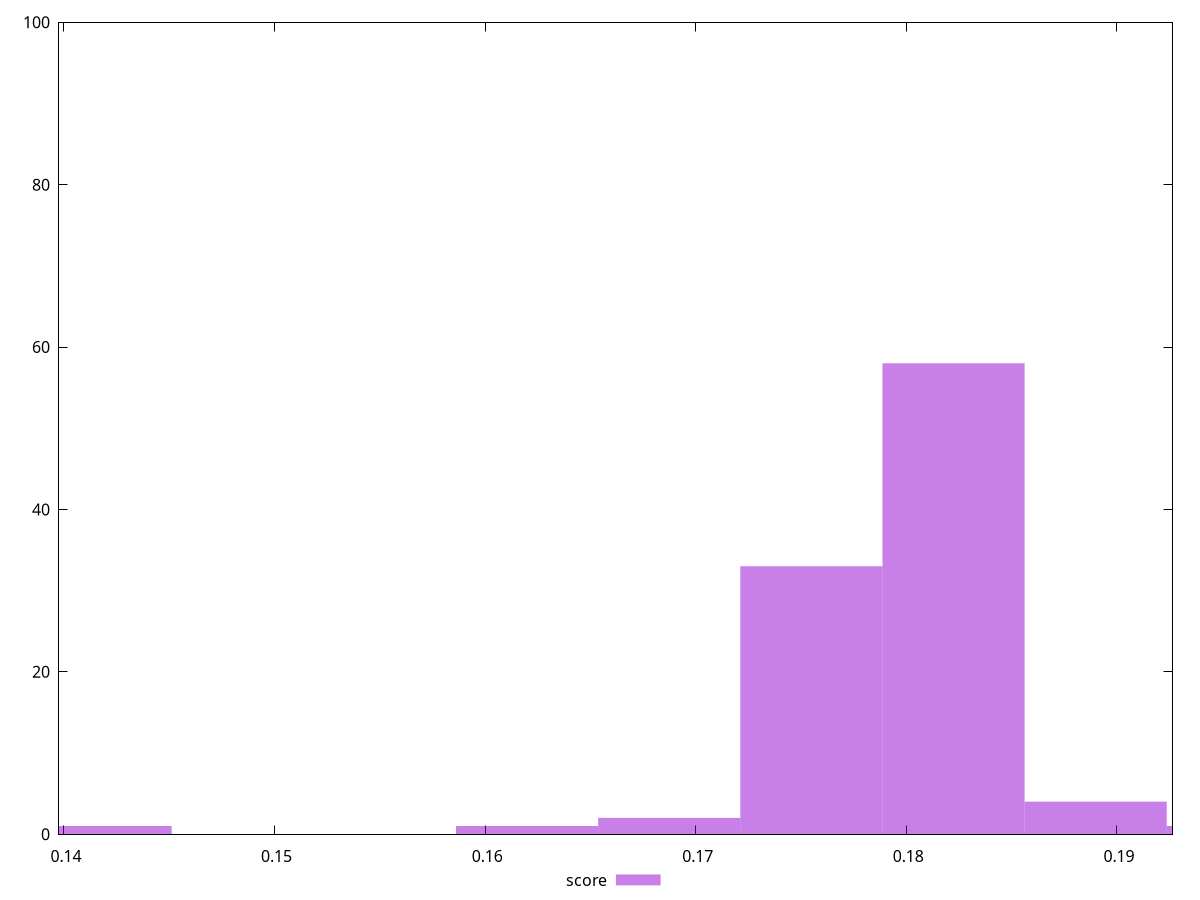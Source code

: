 reset

$score <<EOF
0.14174194207698443 1
0.17549002352388549 33
0.18223963981326569 58
0.16874040723450526 2
0.1889892561026459 4
0.16199079094512506 1
0.19573887239202611 1
EOF

set key outside below
set boxwidth 0.006749616289380211
set xrange [0.13976444748412886:0.1926374973693175]
set yrange [0:100]
set style fill transparent solid 0.5 noborder
set terminal svg size 640, 490 enhanced background rgb 'white'
set output "report_00007_2020-12-11T15:55:29.892Z/interactive/samples/pages/score/histogram.svg"

plot $score title "score" with boxes

reset
